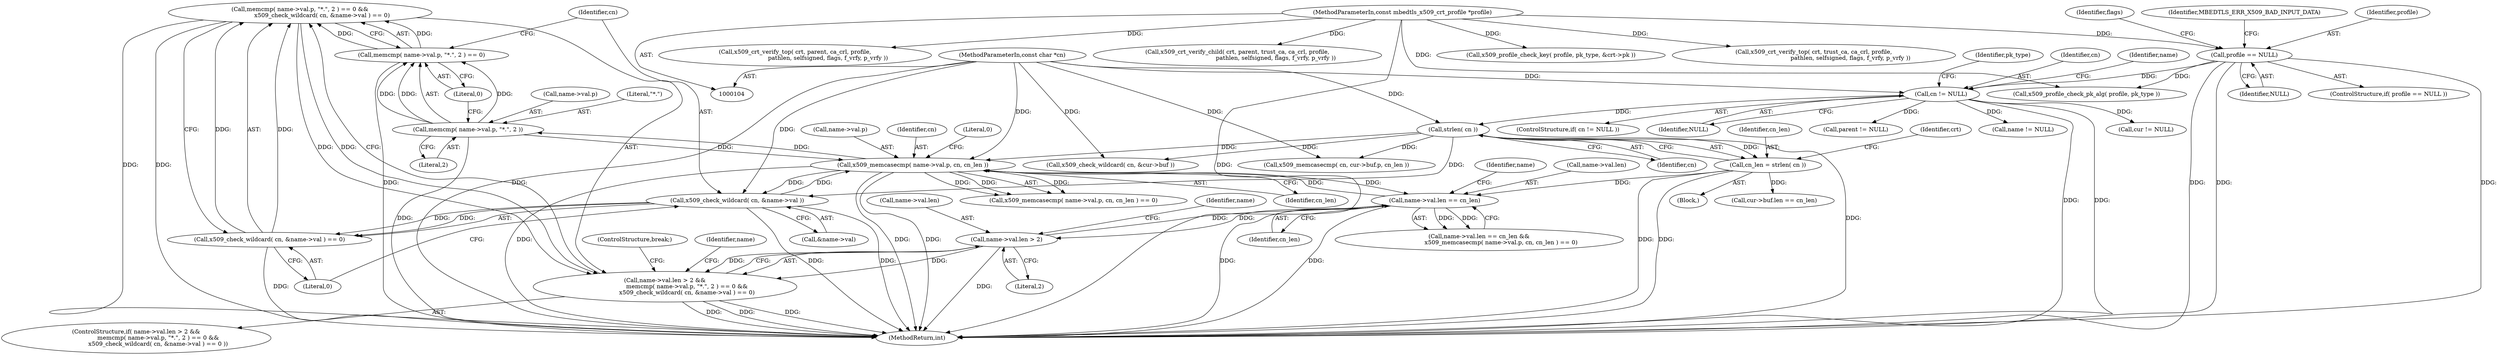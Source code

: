 digraph "1_mbedtls_d15795acd5074e0b44e71f7ede8bdfe1b48591fc@API" {
"1000283" [label="(Call,memcmp( name->val.p, \"*.\", 2 ) == 0 &&\n                        x509_check_wildcard( cn, &name->val ) == 0)"];
"1000284" [label="(Call,memcmp( name->val.p, \"*.\", 2 ) == 0)"];
"1000285" [label="(Call,memcmp( name->val.p, \"*.\", 2 ))"];
"1000264" [label="(Call,x509_memcasecmp( name->val.p, cn, cn_len ))"];
"1000295" [label="(Call,x509_check_wildcard( cn, &name->val ))"];
"1000154" [label="(Call,strlen( cn ))"];
"1000142" [label="(Call,cn != NULL)"];
"1000109" [label="(MethodParameterIn,const char *cn)"];
"1000132" [label="(Call,profile == NULL)"];
"1000108" [label="(MethodParameterIn,const mbedtls_x509_crt_profile *profile)"];
"1000256" [label="(Call,name->val.len == cn_len)"];
"1000276" [label="(Call,name->val.len > 2)"];
"1000152" [label="(Call,cn_len = strlen( cn ))"];
"1000294" [label="(Call,x509_check_wildcard( cn, &name->val ) == 0)"];
"1000275" [label="(Call,name->val.len > 2 &&\n                        memcmp( name->val.p, \"*.\", 2 ) == 0 &&\n                        x509_check_wildcard( cn, &name->val ) == 0)"];
"1000240" [label="(Call,name != NULL)"];
"1000263" [label="(Call,x509_memcasecmp( name->val.p, cn, cn_len ) == 0)"];
"1000274" [label="(ControlStructure,if( name->val.len > 2 &&\n                        memcmp( name->val.p, \"*.\", 2 ) == 0 &&\n                        x509_check_wildcard( cn, &name->val ) == 0 ))"];
"1000288" [label="(Identifier,name)"];
"1000295" [label="(Call,x509_check_wildcard( cn, &name->val ))"];
"1000272" [label="(Literal,0)"];
"1000302" [label="(ControlStructure,break;)"];
"1000215" [label="(Call,x509_check_wildcard( cn, &cur->buf ))"];
"1000378" [label="(Call,x509_crt_verify_top( crt, parent, ca_crl, profile,\n                                    pathlen, selfsigned, flags, f_vrfy, p_vrfy ))"];
"1000265" [label="(Call,name->val.p)"];
"1000142" [label="(Call,cn != NULL)"];
"1000257" [label="(Call,name->val.len)"];
"1000294" [label="(Call,x509_check_wildcard( cn, &name->val ) == 0)"];
"1000132" [label="(Call,profile == NULL)"];
"1000155" [label="(Identifier,cn)"];
"1000317" [label="(Identifier,pk_type)"];
"1000176" [label="(Call,cur->buf.len == cn_len)"];
"1000271" [label="(Identifier,cn_len)"];
"1000108" [label="(MethodParameterIn,const mbedtls_x509_crt_profile *profile)"];
"1000277" [label="(Call,name->val.len)"];
"1000286" [label="(Call,name->val.p)"];
"1000297" [label="(Call,&name->val)"];
"1000256" [label="(Call,name->val.len == cn_len)"];
"1000109" [label="(MethodParameterIn,const char *cn)"];
"1000136" [label="(Identifier,MBEDTLS_ERR_X509_BAD_INPUT_DATA)"];
"1000296" [label="(Identifier,cn)"];
"1000170" [label="(Call,cur != NULL)"];
"1000291" [label="(Literal,\"*.\")"];
"1000292" [label="(Literal,2)"];
"1000143" [label="(Identifier,cn)"];
"1000275" [label="(Call,name->val.len > 2 &&\n                        memcmp( name->val.p, \"*.\", 2 ) == 0 &&\n                        x509_check_wildcard( cn, &name->val ) == 0)"];
"1000283" [label="(Call,memcmp( name->val.p, \"*.\", 2 ) == 0 &&\n                        x509_check_wildcard( cn, &name->val ) == 0)"];
"1000154" [label="(Call,strlen( cn ))"];
"1000264" [label="(Call,x509_memcasecmp( name->val.p, cn, cn_len ))"];
"1000134" [label="(Identifier,NULL)"];
"1000262" [label="(Identifier,cn_len)"];
"1000131" [label="(ControlStructure,if( profile == NULL ))"];
"1000159" [label="(Identifier,crt)"];
"1000304" [label="(Identifier,name)"];
"1000282" [label="(Literal,2)"];
"1000133" [label="(Identifier,profile)"];
"1000270" [label="(Identifier,cn)"];
"1000474" [label="(MethodReturn,int)"];
"1000184" [label="(Call,x509_memcasecmp( cn, cur->buf.p, cn_len ))"];
"1000141" [label="(ControlStructure,if( cn != NULL ))"];
"1000301" [label="(Literal,0)"];
"1000428" [label="(Call,x509_crt_verify_child( crt, parent, trust_ca, ca_crl, profile,\n                                          pathlen, selfsigned, flags, f_vrfy, p_vrfy ))"];
"1000284" [label="(Call,memcmp( name->val.p, \"*.\", 2 ) == 0)"];
"1000153" [label="(Identifier,cn_len)"];
"1000147" [label="(Identifier,name)"];
"1000335" [label="(Call,x509_profile_check_key( profile, pk_type, &crt->pk ))"];
"1000325" [label="(Call,x509_profile_check_pk_alg( profile, pk_type ))"];
"1000145" [label="(Block,)"];
"1000285" [label="(Call,memcmp( name->val.p, \"*.\", 2 ))"];
"1000152" [label="(Call,cn_len = strlen( cn ))"];
"1000139" [label="(Identifier,flags)"];
"1000276" [label="(Call,name->val.len > 2)"];
"1000267" [label="(Identifier,name)"];
"1000144" [label="(Identifier,NULL)"];
"1000351" [label="(Call,parent != NULL)"];
"1000449" [label="(Call,x509_crt_verify_top( crt, trust_ca, ca_crl, profile,\n                                        pathlen, selfsigned, flags, f_vrfy, p_vrfy ))"];
"1000293" [label="(Literal,0)"];
"1000255" [label="(Call,name->val.len == cn_len &&\n                        x509_memcasecmp( name->val.p, cn, cn_len ) == 0)"];
"1000283" -> "1000275"  [label="AST: "];
"1000283" -> "1000284"  [label="CFG: "];
"1000283" -> "1000294"  [label="CFG: "];
"1000284" -> "1000283"  [label="AST: "];
"1000294" -> "1000283"  [label="AST: "];
"1000275" -> "1000283"  [label="CFG: "];
"1000283" -> "1000474"  [label="DDG: "];
"1000283" -> "1000474"  [label="DDG: "];
"1000283" -> "1000275"  [label="DDG: "];
"1000283" -> "1000275"  [label="DDG: "];
"1000284" -> "1000283"  [label="DDG: "];
"1000284" -> "1000283"  [label="DDG: "];
"1000294" -> "1000283"  [label="DDG: "];
"1000294" -> "1000283"  [label="DDG: "];
"1000284" -> "1000293"  [label="CFG: "];
"1000285" -> "1000284"  [label="AST: "];
"1000293" -> "1000284"  [label="AST: "];
"1000296" -> "1000284"  [label="CFG: "];
"1000284" -> "1000474"  [label="DDG: "];
"1000285" -> "1000284"  [label="DDG: "];
"1000285" -> "1000284"  [label="DDG: "];
"1000285" -> "1000284"  [label="DDG: "];
"1000285" -> "1000292"  [label="CFG: "];
"1000286" -> "1000285"  [label="AST: "];
"1000291" -> "1000285"  [label="AST: "];
"1000292" -> "1000285"  [label="AST: "];
"1000293" -> "1000285"  [label="CFG: "];
"1000285" -> "1000474"  [label="DDG: "];
"1000285" -> "1000264"  [label="DDG: "];
"1000264" -> "1000285"  [label="DDG: "];
"1000264" -> "1000263"  [label="AST: "];
"1000264" -> "1000271"  [label="CFG: "];
"1000265" -> "1000264"  [label="AST: "];
"1000270" -> "1000264"  [label="AST: "];
"1000271" -> "1000264"  [label="AST: "];
"1000272" -> "1000264"  [label="CFG: "];
"1000264" -> "1000474"  [label="DDG: "];
"1000264" -> "1000474"  [label="DDG: "];
"1000264" -> "1000474"  [label="DDG: "];
"1000264" -> "1000256"  [label="DDG: "];
"1000264" -> "1000263"  [label="DDG: "];
"1000264" -> "1000263"  [label="DDG: "];
"1000264" -> "1000263"  [label="DDG: "];
"1000295" -> "1000264"  [label="DDG: "];
"1000154" -> "1000264"  [label="DDG: "];
"1000109" -> "1000264"  [label="DDG: "];
"1000256" -> "1000264"  [label="DDG: "];
"1000264" -> "1000295"  [label="DDG: "];
"1000295" -> "1000294"  [label="AST: "];
"1000295" -> "1000297"  [label="CFG: "];
"1000296" -> "1000295"  [label="AST: "];
"1000297" -> "1000295"  [label="AST: "];
"1000301" -> "1000295"  [label="CFG: "];
"1000295" -> "1000474"  [label="DDG: "];
"1000295" -> "1000474"  [label="DDG: "];
"1000295" -> "1000294"  [label="DDG: "];
"1000295" -> "1000294"  [label="DDG: "];
"1000154" -> "1000295"  [label="DDG: "];
"1000109" -> "1000295"  [label="DDG: "];
"1000154" -> "1000152"  [label="AST: "];
"1000154" -> "1000155"  [label="CFG: "];
"1000155" -> "1000154"  [label="AST: "];
"1000152" -> "1000154"  [label="CFG: "];
"1000154" -> "1000474"  [label="DDG: "];
"1000154" -> "1000152"  [label="DDG: "];
"1000142" -> "1000154"  [label="DDG: "];
"1000109" -> "1000154"  [label="DDG: "];
"1000154" -> "1000184"  [label="DDG: "];
"1000154" -> "1000215"  [label="DDG: "];
"1000142" -> "1000141"  [label="AST: "];
"1000142" -> "1000144"  [label="CFG: "];
"1000143" -> "1000142"  [label="AST: "];
"1000144" -> "1000142"  [label="AST: "];
"1000147" -> "1000142"  [label="CFG: "];
"1000317" -> "1000142"  [label="CFG: "];
"1000142" -> "1000474"  [label="DDG: "];
"1000142" -> "1000474"  [label="DDG: "];
"1000109" -> "1000142"  [label="DDG: "];
"1000132" -> "1000142"  [label="DDG: "];
"1000142" -> "1000170"  [label="DDG: "];
"1000142" -> "1000240"  [label="DDG: "];
"1000142" -> "1000351"  [label="DDG: "];
"1000109" -> "1000104"  [label="AST: "];
"1000109" -> "1000474"  [label="DDG: "];
"1000109" -> "1000184"  [label="DDG: "];
"1000109" -> "1000215"  [label="DDG: "];
"1000132" -> "1000131"  [label="AST: "];
"1000132" -> "1000134"  [label="CFG: "];
"1000133" -> "1000132"  [label="AST: "];
"1000134" -> "1000132"  [label="AST: "];
"1000136" -> "1000132"  [label="CFG: "];
"1000139" -> "1000132"  [label="CFG: "];
"1000132" -> "1000474"  [label="DDG: "];
"1000132" -> "1000474"  [label="DDG: "];
"1000132" -> "1000474"  [label="DDG: "];
"1000108" -> "1000132"  [label="DDG: "];
"1000132" -> "1000325"  [label="DDG: "];
"1000108" -> "1000104"  [label="AST: "];
"1000108" -> "1000474"  [label="DDG: "];
"1000108" -> "1000325"  [label="DDG: "];
"1000108" -> "1000335"  [label="DDG: "];
"1000108" -> "1000378"  [label="DDG: "];
"1000108" -> "1000428"  [label="DDG: "];
"1000108" -> "1000449"  [label="DDG: "];
"1000256" -> "1000255"  [label="AST: "];
"1000256" -> "1000262"  [label="CFG: "];
"1000257" -> "1000256"  [label="AST: "];
"1000262" -> "1000256"  [label="AST: "];
"1000267" -> "1000256"  [label="CFG: "];
"1000255" -> "1000256"  [label="CFG: "];
"1000256" -> "1000474"  [label="DDG: "];
"1000256" -> "1000474"  [label="DDG: "];
"1000256" -> "1000255"  [label="DDG: "];
"1000256" -> "1000255"  [label="DDG: "];
"1000276" -> "1000256"  [label="DDG: "];
"1000152" -> "1000256"  [label="DDG: "];
"1000256" -> "1000276"  [label="DDG: "];
"1000276" -> "1000275"  [label="AST: "];
"1000276" -> "1000282"  [label="CFG: "];
"1000277" -> "1000276"  [label="AST: "];
"1000282" -> "1000276"  [label="AST: "];
"1000288" -> "1000276"  [label="CFG: "];
"1000275" -> "1000276"  [label="CFG: "];
"1000276" -> "1000474"  [label="DDG: "];
"1000276" -> "1000275"  [label="DDG: "];
"1000276" -> "1000275"  [label="DDG: "];
"1000152" -> "1000145"  [label="AST: "];
"1000153" -> "1000152"  [label="AST: "];
"1000159" -> "1000152"  [label="CFG: "];
"1000152" -> "1000474"  [label="DDG: "];
"1000152" -> "1000474"  [label="DDG: "];
"1000152" -> "1000176"  [label="DDG: "];
"1000294" -> "1000301"  [label="CFG: "];
"1000301" -> "1000294"  [label="AST: "];
"1000294" -> "1000474"  [label="DDG: "];
"1000275" -> "1000274"  [label="AST: "];
"1000302" -> "1000275"  [label="CFG: "];
"1000304" -> "1000275"  [label="CFG: "];
"1000275" -> "1000474"  [label="DDG: "];
"1000275" -> "1000474"  [label="DDG: "];
"1000275" -> "1000474"  [label="DDG: "];
}
